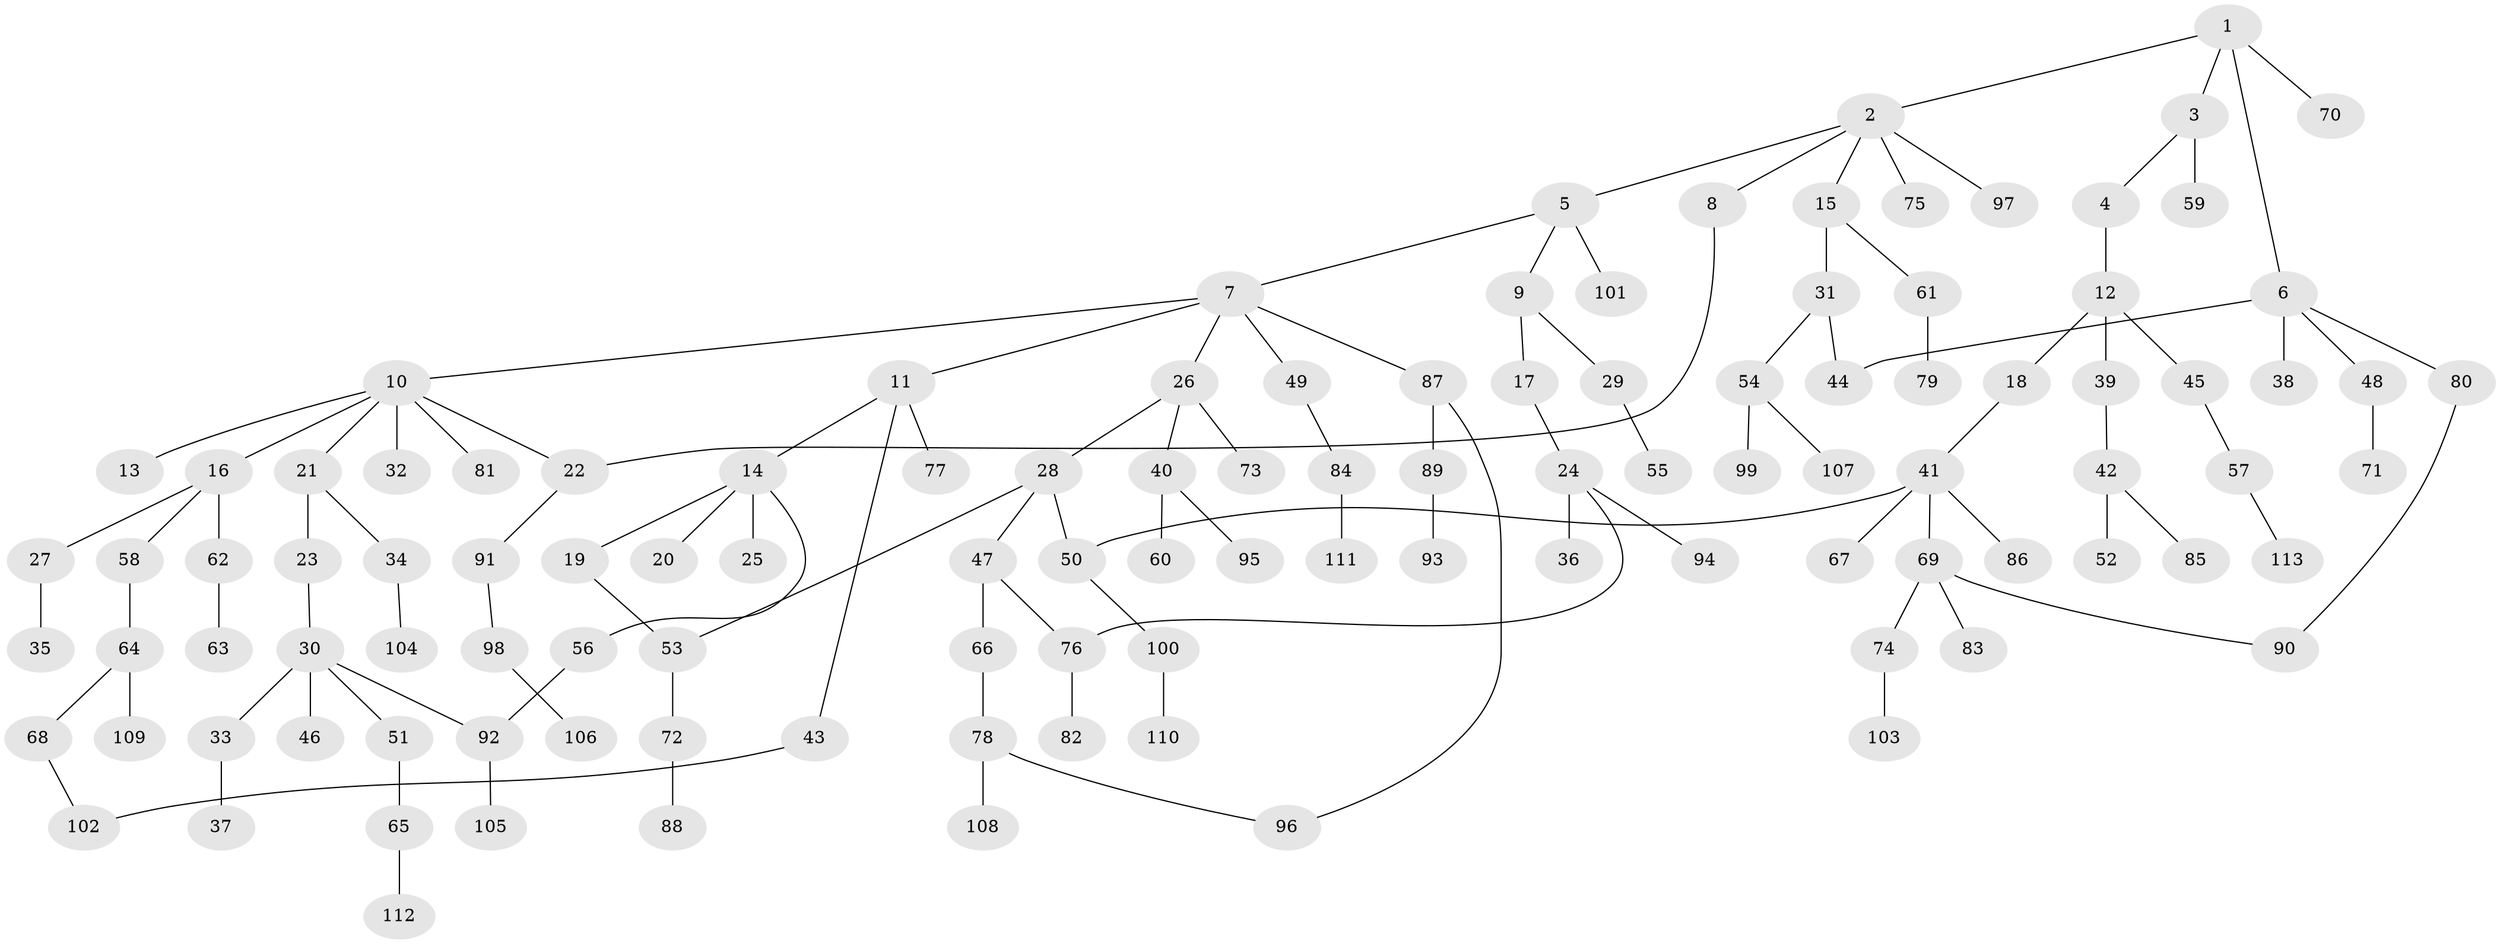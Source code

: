 // Generated by graph-tools (version 1.1) at 2025/01/03/09/25 03:01:02]
// undirected, 113 vertices, 121 edges
graph export_dot {
graph [start="1"]
  node [color=gray90,style=filled];
  1;
  2;
  3;
  4;
  5;
  6;
  7;
  8;
  9;
  10;
  11;
  12;
  13;
  14;
  15;
  16;
  17;
  18;
  19;
  20;
  21;
  22;
  23;
  24;
  25;
  26;
  27;
  28;
  29;
  30;
  31;
  32;
  33;
  34;
  35;
  36;
  37;
  38;
  39;
  40;
  41;
  42;
  43;
  44;
  45;
  46;
  47;
  48;
  49;
  50;
  51;
  52;
  53;
  54;
  55;
  56;
  57;
  58;
  59;
  60;
  61;
  62;
  63;
  64;
  65;
  66;
  67;
  68;
  69;
  70;
  71;
  72;
  73;
  74;
  75;
  76;
  77;
  78;
  79;
  80;
  81;
  82;
  83;
  84;
  85;
  86;
  87;
  88;
  89;
  90;
  91;
  92;
  93;
  94;
  95;
  96;
  97;
  98;
  99;
  100;
  101;
  102;
  103;
  104;
  105;
  106;
  107;
  108;
  109;
  110;
  111;
  112;
  113;
  1 -- 2;
  1 -- 3;
  1 -- 6;
  1 -- 70;
  2 -- 5;
  2 -- 8;
  2 -- 15;
  2 -- 75;
  2 -- 97;
  3 -- 4;
  3 -- 59;
  4 -- 12;
  5 -- 7;
  5 -- 9;
  5 -- 101;
  6 -- 38;
  6 -- 44;
  6 -- 48;
  6 -- 80;
  7 -- 10;
  7 -- 11;
  7 -- 26;
  7 -- 49;
  7 -- 87;
  8 -- 22;
  9 -- 17;
  9 -- 29;
  10 -- 13;
  10 -- 16;
  10 -- 21;
  10 -- 22;
  10 -- 32;
  10 -- 81;
  11 -- 14;
  11 -- 43;
  11 -- 77;
  12 -- 18;
  12 -- 39;
  12 -- 45;
  14 -- 19;
  14 -- 20;
  14 -- 25;
  14 -- 56;
  15 -- 31;
  15 -- 61;
  16 -- 27;
  16 -- 58;
  16 -- 62;
  17 -- 24;
  18 -- 41;
  19 -- 53;
  21 -- 23;
  21 -- 34;
  22 -- 91;
  23 -- 30;
  24 -- 36;
  24 -- 76;
  24 -- 94;
  26 -- 28;
  26 -- 40;
  26 -- 73;
  27 -- 35;
  28 -- 47;
  28 -- 50;
  28 -- 53;
  29 -- 55;
  30 -- 33;
  30 -- 46;
  30 -- 51;
  30 -- 92;
  31 -- 54;
  31 -- 44;
  33 -- 37;
  34 -- 104;
  39 -- 42;
  40 -- 60;
  40 -- 95;
  41 -- 67;
  41 -- 69;
  41 -- 86;
  41 -- 50;
  42 -- 52;
  42 -- 85;
  43 -- 102;
  45 -- 57;
  47 -- 66;
  47 -- 76;
  48 -- 71;
  49 -- 84;
  50 -- 100;
  51 -- 65;
  53 -- 72;
  54 -- 99;
  54 -- 107;
  56 -- 92;
  57 -- 113;
  58 -- 64;
  61 -- 79;
  62 -- 63;
  64 -- 68;
  64 -- 109;
  65 -- 112;
  66 -- 78;
  68 -- 102;
  69 -- 74;
  69 -- 83;
  69 -- 90;
  72 -- 88;
  74 -- 103;
  76 -- 82;
  78 -- 96;
  78 -- 108;
  80 -- 90;
  84 -- 111;
  87 -- 89;
  87 -- 96;
  89 -- 93;
  91 -- 98;
  92 -- 105;
  98 -- 106;
  100 -- 110;
}
